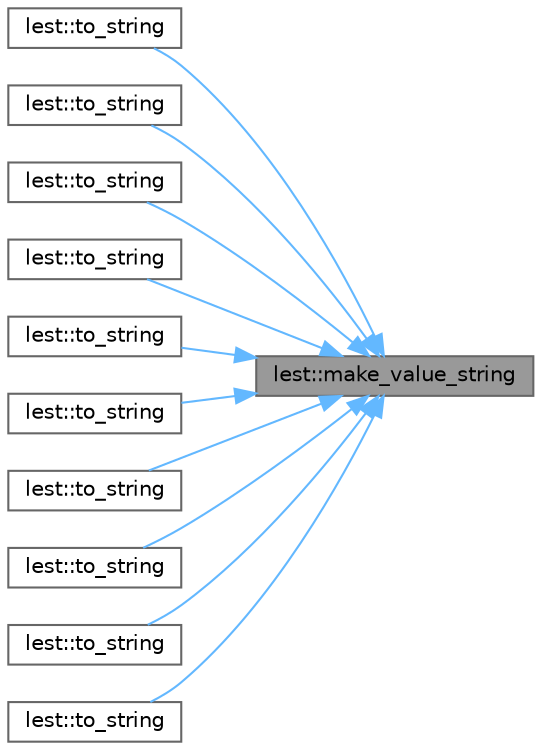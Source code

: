 digraph "lest::make_value_string"
{
 // LATEX_PDF_SIZE
  bgcolor="transparent";
  edge [fontname=Helvetica,fontsize=10,labelfontname=Helvetica,labelfontsize=10];
  node [fontname=Helvetica,fontsize=10,shape=box,height=0.2,width=0.4];
  rankdir="RL";
  Node1 [id="Node000001",label="lest::make_value_string",height=0.2,width=0.4,color="gray40", fillcolor="grey60", style="filled", fontcolor="black",tooltip=" "];
  Node1 -> Node2 [id="edge21_Node000001_Node000002",dir="back",color="steelblue1",style="solid",tooltip=" "];
  Node2 [id="Node000002",label="lest::to_string",height=0.2,width=0.4,color="grey40", fillcolor="white", style="filled",URL="$namespacelest.html#af149627f7ffd99c85241b3b7c16dee73",tooltip=" "];
  Node1 -> Node3 [id="edge22_Node000001_Node000003",dir="back",color="steelblue1",style="solid",tooltip=" "];
  Node3 [id="Node000003",label="lest::to_string",height=0.2,width=0.4,color="grey40", fillcolor="white", style="filled",URL="$namespacelest.html#a3d11119accc529f7d44f32c325566472",tooltip=" "];
  Node1 -> Node4 [id="edge23_Node000001_Node000004",dir="back",color="steelblue1",style="solid",tooltip=" "];
  Node4 [id="Node000004",label="lest::to_string",height=0.2,width=0.4,color="grey40", fillcolor="white", style="filled",URL="$namespacelest.html#aead975e8adc9ff7b5c6191b015c6c315",tooltip=" "];
  Node1 -> Node5 [id="edge24_Node000001_Node000005",dir="back",color="steelblue1",style="solid",tooltip=" "];
  Node5 [id="Node000005",label="lest::to_string",height=0.2,width=0.4,color="grey40", fillcolor="white", style="filled",URL="$namespacelest.html#a404902cec843eb51e14e1267f9f68f14",tooltip=" "];
  Node1 -> Node6 [id="edge25_Node000001_Node000006",dir="back",color="steelblue1",style="solid",tooltip=" "];
  Node6 [id="Node000006",label="lest::to_string",height=0.2,width=0.4,color="grey40", fillcolor="white", style="filled",URL="$namespacelest.html#a1d1ccd6325dda10a14293235bc8f418a",tooltip=" "];
  Node1 -> Node7 [id="edge26_Node000001_Node000007",dir="back",color="steelblue1",style="solid",tooltip=" "];
  Node7 [id="Node000007",label="lest::to_string",height=0.2,width=0.4,color="grey40", fillcolor="white", style="filled",URL="$namespacelest.html#a50f4b95b9dedfe5207678d1768b08d90",tooltip=" "];
  Node1 -> Node8 [id="edge27_Node000001_Node000008",dir="back",color="steelblue1",style="solid",tooltip=" "];
  Node8 [id="Node000008",label="lest::to_string",height=0.2,width=0.4,color="grey40", fillcolor="white", style="filled",URL="$namespacelest.html#a1efd6c73c2acfb5db0f03e3a95f82505",tooltip=" "];
  Node1 -> Node9 [id="edge28_Node000001_Node000009",dir="back",color="steelblue1",style="solid",tooltip=" "];
  Node9 [id="Node000009",label="lest::to_string",height=0.2,width=0.4,color="grey40", fillcolor="white", style="filled",URL="$namespacelest.html#a40790a98c999b06837c4be09dc8126cc",tooltip=" "];
  Node1 -> Node10 [id="edge29_Node000001_Node000010",dir="back",color="steelblue1",style="solid",tooltip=" "];
  Node10 [id="Node000010",label="lest::to_string",height=0.2,width=0.4,color="grey40", fillcolor="white", style="filled",URL="$namespacelest.html#a2d31914f88e47d8b84f8024d89c9c9b5",tooltip=" "];
  Node1 -> Node11 [id="edge30_Node000001_Node000011",dir="back",color="steelblue1",style="solid",tooltip=" "];
  Node11 [id="Node000011",label="lest::to_string",height=0.2,width=0.4,color="grey40", fillcolor="white", style="filled",URL="$namespacelest.html#a609259bab2b50370a535697f21f6c6b0",tooltip=" "];
}
